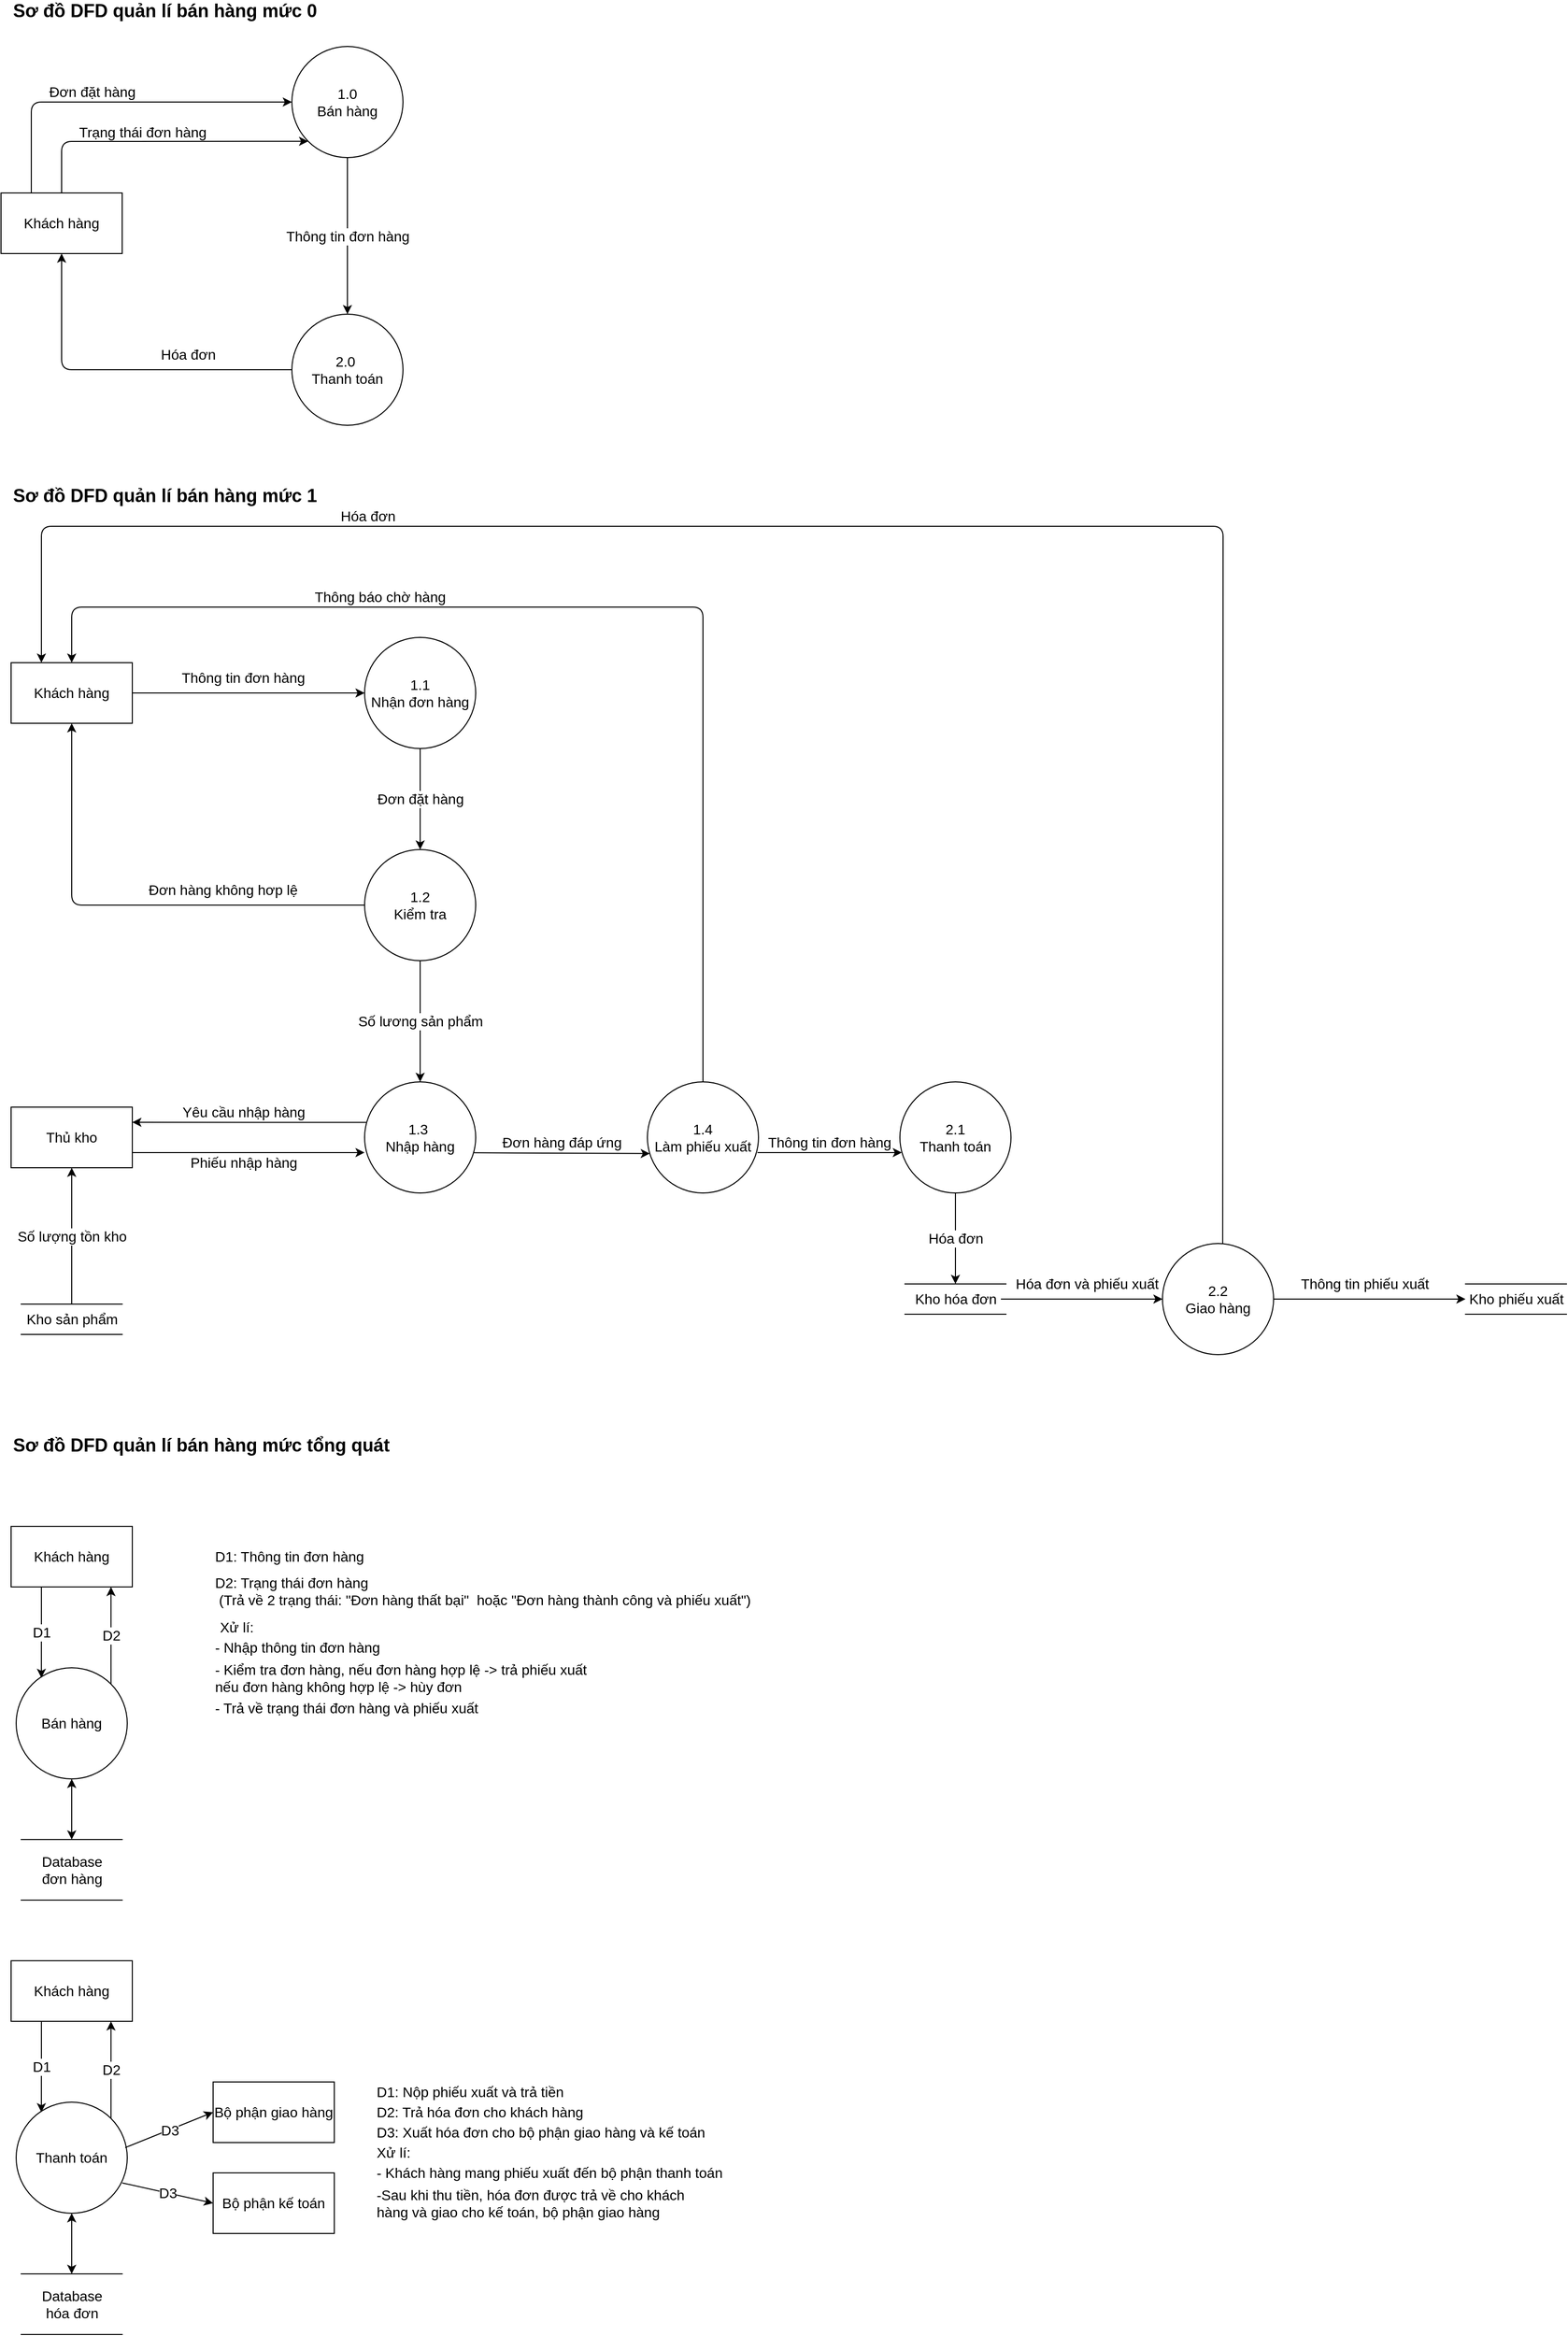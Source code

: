 <mxfile version="13.9.1" type="device"><diagram id="SB81a6gBvtMa-o3N0LPH" name="Page-1"><mxGraphModel dx="820" dy="896" grid="1" gridSize="10" guides="1" tooltips="1" connect="1" arrows="1" fold="1" page="1" pageScale="1" pageWidth="827" pageHeight="1169" math="0" shadow="0"><root><mxCell id="0"/><mxCell id="1" parent="0"/><mxCell id="79vk44RVegKVfWALuO7s-1" value="&lt;font size=&quot;1&quot;&gt;&lt;b style=&quot;font-size: 18px&quot;&gt;Sơ đồ DFD quản lí bán hàng mức 0&lt;/b&gt;&lt;/font&gt;" style="text;html=1;strokeColor=none;fillColor=none;align=left;verticalAlign=middle;whiteSpace=wrap;rounded=0;fontSize=14;" parent="1" vertex="1"><mxGeometry x="40" y="60" width="330" height="20" as="geometry"/></mxCell><mxCell id="79vk44RVegKVfWALuO7s-2" value="&lt;font style=&quot;font-size: 14px&quot;&gt;Khách hàng&lt;/font&gt;" style="rounded=0;whiteSpace=wrap;html=1;fontSize=14;" parent="1" vertex="1"><mxGeometry x="30" y="250" width="120" height="60" as="geometry"/></mxCell><mxCell id="79vk44RVegKVfWALuO7s-12" value="&lt;span style=&quot;font-size: 14px&quot;&gt;1.0&lt;/span&gt;&lt;br style=&quot;font-size: 14px&quot;&gt;Bán hàng" style="ellipse;whiteSpace=wrap;html=1;aspect=fixed;fontSize=14;" parent="1" vertex="1"><mxGeometry x="318" y="105" width="110" height="110" as="geometry"/></mxCell><mxCell id="79vk44RVegKVfWALuO7s-13" value="2.0&amp;nbsp;&lt;br style=&quot;font-size: 14px;&quot;&gt;Thanh toán" style="ellipse;whiteSpace=wrap;html=1;aspect=fixed;fontSize=14;" parent="1" vertex="1"><mxGeometry x="318" y="370" width="110" height="110" as="geometry"/></mxCell><mxCell id="79vk44RVegKVfWALuO7s-15" value="" style="endArrow=classic;html=1;fontSize=14;entryX=0;entryY=0.5;entryDx=0;entryDy=0;exitX=0.25;exitY=0;exitDx=0;exitDy=0;" parent="1" source="79vk44RVegKVfWALuO7s-2" target="79vk44RVegKVfWALuO7s-12" edge="1"><mxGeometry width="50" height="50" relative="1" as="geometry"><mxPoint x="160" y="210" as="sourcePoint"/><mxPoint x="210" y="160" as="targetPoint"/><Array as="points"><mxPoint x="60" y="160"/></Array></mxGeometry></mxCell><mxCell id="79vk44RVegKVfWALuO7s-41" value="&lt;font size=&quot;1&quot;&gt;&lt;b style=&quot;font-size: 18px&quot;&gt;Sơ đồ DFD quản lí bán hàng mức 1&lt;/b&gt;&lt;/font&gt;" style="text;html=1;strokeColor=none;fillColor=none;align=left;verticalAlign=middle;whiteSpace=wrap;rounded=0;fontSize=14;" parent="1" vertex="1"><mxGeometry x="40" y="540" width="320" height="20" as="geometry"/></mxCell><mxCell id="79vk44RVegKVfWALuO7s-42" value="Khách hàng" style="rounded=0;whiteSpace=wrap;html=1;fontSize=14;" parent="1" vertex="1"><mxGeometry x="40" y="715" width="120" height="60" as="geometry"/></mxCell><mxCell id="79vk44RVegKVfWALuO7s-43" value="1.1&lt;br style=&quot;font-size: 14px&quot;&gt;Nhận đơn hàng" style="ellipse;whiteSpace=wrap;html=1;aspect=fixed;fontSize=14;" parent="1" vertex="1"><mxGeometry x="390" y="690" width="110" height="110" as="geometry"/></mxCell><mxCell id="79vk44RVegKVfWALuO7s-44" value="1.2&lt;br style=&quot;font-size: 14px&quot;&gt;Kiểm tra" style="ellipse;whiteSpace=wrap;html=1;aspect=fixed;fontSize=14;" parent="1" vertex="1"><mxGeometry x="390" y="900" width="110" height="110" as="geometry"/></mxCell><mxCell id="79vk44RVegKVfWALuO7s-54" value="" style="endArrow=classic;html=1;fontSize=14;exitX=0;exitY=0.5;exitDx=0;exitDy=0;entryX=0.5;entryY=1;entryDx=0;entryDy=0;" parent="1" source="79vk44RVegKVfWALuO7s-44" target="79vk44RVegKVfWALuO7s-42" edge="1"><mxGeometry width="50" height="50" relative="1" as="geometry"><mxPoint x="320" y="1000" as="sourcePoint"/><mxPoint x="100" y="780" as="targetPoint"/><Array as="points"><mxPoint x="100" y="955"/></Array></mxGeometry></mxCell><mxCell id="79vk44RVegKVfWALuO7s-58" value="1.3&amp;nbsp;&lt;br style=&quot;font-size: 14px&quot;&gt;Nhập hàng" style="ellipse;whiteSpace=wrap;html=1;aspect=fixed;fontSize=14;" parent="1" vertex="1"><mxGeometry x="390" y="1130" width="110" height="110" as="geometry"/></mxCell><mxCell id="79vk44RVegKVfWALuO7s-68" value="Thông tin đơn hàng" style="text;html=1;strokeColor=none;fillColor=none;align=center;verticalAlign=middle;whiteSpace=wrap;rounded=0;fontSize=14;" parent="1" vertex="1"><mxGeometry x="170" y="720" width="200" height="20" as="geometry"/></mxCell><mxCell id="79vk44RVegKVfWALuO7s-69" value="Đơn hàng không hơp lệ" style="text;html=1;strokeColor=none;fillColor=none;align=center;verticalAlign=middle;whiteSpace=wrap;rounded=0;fontSize=14;" parent="1" vertex="1"><mxGeometry x="120" y="930" width="260" height="20" as="geometry"/></mxCell><mxCell id="79vk44RVegKVfWALuO7s-73" value="Phiếu nhập hàng" style="text;html=1;align=center;verticalAlign=middle;resizable=0;points=[];autosize=1;fontSize=14;" parent="1" vertex="1"><mxGeometry x="210" y="1200" width="120" height="20" as="geometry"/></mxCell><mxCell id="21mMY-tJ7WP2h4E-XqsU-1" value="Đơn đặt hàng" style="text;html=1;align=center;verticalAlign=middle;resizable=0;points=[];autosize=1;fontSize=14;" vertex="1" parent="1"><mxGeometry x="70" y="140" width="100" height="20" as="geometry"/></mxCell><mxCell id="21mMY-tJ7WP2h4E-XqsU-4" value="" style="endArrow=classic;html=1;fontSize=14;exitX=0.5;exitY=0;exitDx=0;exitDy=0;entryX=0;entryY=1;entryDx=0;entryDy=0;" edge="1" parent="1" source="79vk44RVegKVfWALuO7s-2" target="79vk44RVegKVfWALuO7s-12"><mxGeometry width="50" height="50" relative="1" as="geometry"><mxPoint x="120" y="240" as="sourcePoint"/><mxPoint x="170" y="190" as="targetPoint"/><Array as="points"><mxPoint x="90" y="199"/></Array></mxGeometry></mxCell><mxCell id="21mMY-tJ7WP2h4E-XqsU-5" value="Trạng thái đơn hàng" style="text;html=1;align=center;verticalAlign=middle;resizable=0;points=[];autosize=1;fontSize=14;" vertex="1" parent="1"><mxGeometry x="100" y="180" width="140" height="20" as="geometry"/></mxCell><mxCell id="21mMY-tJ7WP2h4E-XqsU-10" value="" style="endArrow=classic;html=1;fontSize=14;exitX=0.5;exitY=1;exitDx=0;exitDy=0;entryX=0.5;entryY=0;entryDx=0;entryDy=0;" edge="1" parent="1" source="79vk44RVegKVfWALuO7s-12" target="79vk44RVegKVfWALuO7s-13"><mxGeometry relative="1" as="geometry"><mxPoint x="370" y="300" as="sourcePoint"/><mxPoint x="470" y="300" as="targetPoint"/></mxGeometry></mxCell><mxCell id="21mMY-tJ7WP2h4E-XqsU-11" value="&lt;font style=&quot;font-size: 14px&quot;&gt;Thông tin đơn hàng&lt;/font&gt;" style="edgeLabel;resizable=0;html=1;align=center;verticalAlign=middle;fontSize=14;" connectable="0" vertex="1" parent="21mMY-tJ7WP2h4E-XqsU-10"><mxGeometry relative="1" as="geometry"/></mxCell><mxCell id="21mMY-tJ7WP2h4E-XqsU-12" value="" style="endArrow=classic;html=1;fontSize=14;exitX=0;exitY=0.5;exitDx=0;exitDy=0;entryX=0.5;entryY=1;entryDx=0;entryDy=0;" edge="1" parent="1" source="79vk44RVegKVfWALuO7s-13" target="79vk44RVegKVfWALuO7s-2"><mxGeometry width="50" height="50" relative="1" as="geometry"><mxPoint x="190" y="460" as="sourcePoint"/><mxPoint x="240" y="410" as="targetPoint"/><Array as="points"><mxPoint x="90" y="425"/></Array></mxGeometry></mxCell><mxCell id="21mMY-tJ7WP2h4E-XqsU-13" value="Hóa đơn" style="text;html=1;align=center;verticalAlign=middle;resizable=0;points=[];autosize=1;fontSize=14;" vertex="1" parent="1"><mxGeometry x="180" y="400" width="70" height="20" as="geometry"/></mxCell><mxCell id="21mMY-tJ7WP2h4E-XqsU-14" value="" style="endArrow=classic;html=1;fontSize=14;exitX=1;exitY=0.5;exitDx=0;exitDy=0;entryX=0;entryY=0.5;entryDx=0;entryDy=0;" edge="1" parent="1" source="79vk44RVegKVfWALuO7s-42" target="79vk44RVegKVfWALuO7s-43"><mxGeometry width="50" height="50" relative="1" as="geometry"><mxPoint x="240" y="790" as="sourcePoint"/><mxPoint x="290" y="740" as="targetPoint"/></mxGeometry></mxCell><mxCell id="21mMY-tJ7WP2h4E-XqsU-19" value="1.4&lt;br&gt;Làm phiếu xuất" style="ellipse;whiteSpace=wrap;html=1;aspect=fixed;fontSize=14;" vertex="1" parent="1"><mxGeometry x="670" y="1130" width="110" height="110" as="geometry"/></mxCell><mxCell id="21mMY-tJ7WP2h4E-XqsU-20" value="Thủ kho" style="rounded=0;whiteSpace=wrap;html=1;fontSize=14;" vertex="1" parent="1"><mxGeometry x="40" y="1155" width="120" height="60" as="geometry"/></mxCell><mxCell id="21mMY-tJ7WP2h4E-XqsU-21" value="" style="endArrow=classic;html=1;fontSize=14;exitX=1;exitY=0.75;exitDx=0;exitDy=0;entryX=0;entryY=0.636;entryDx=0;entryDy=0;entryPerimeter=0;" edge="1" parent="1" source="21mMY-tJ7WP2h4E-XqsU-20" target="79vk44RVegKVfWALuO7s-58"><mxGeometry width="50" height="50" relative="1" as="geometry"><mxPoint x="220" y="1250" as="sourcePoint"/><mxPoint x="270" y="1200" as="targetPoint"/></mxGeometry></mxCell><mxCell id="21mMY-tJ7WP2h4E-XqsU-24" value="" style="endArrow=classic;html=1;fontSize=14;exitX=0.015;exitY=0.365;exitDx=0;exitDy=0;exitPerimeter=0;entryX=1;entryY=0.25;entryDx=0;entryDy=0;" edge="1" parent="1" source="79vk44RVegKVfWALuO7s-58" target="21mMY-tJ7WP2h4E-XqsU-20"><mxGeometry width="50" height="50" relative="1" as="geometry"><mxPoint x="318" y="1190" as="sourcePoint"/><mxPoint x="368" y="1140" as="targetPoint"/></mxGeometry></mxCell><mxCell id="21mMY-tJ7WP2h4E-XqsU-25" value="Yêu cầu nhập hàng" style="text;html=1;align=center;verticalAlign=middle;resizable=0;points=[];autosize=1;fontSize=14;" vertex="1" parent="1"><mxGeometry x="200" y="1150" width="140" height="20" as="geometry"/></mxCell><mxCell id="21mMY-tJ7WP2h4E-XqsU-26" value="Kho sản phẩm" style="html=1;dashed=0;whitespace=wrap;shape=partialRectangle;right=0;left=0;fontSize=14;" vertex="1" parent="1"><mxGeometry x="50" y="1350" width="100" height="30" as="geometry"/></mxCell><mxCell id="21mMY-tJ7WP2h4E-XqsU-27" value="" style="endArrow=classic;html=1;fontSize=14;exitX=0.5;exitY=0;exitDx=0;exitDy=0;entryX=0.5;entryY=1;entryDx=0;entryDy=0;" edge="1" parent="1" source="21mMY-tJ7WP2h4E-XqsU-26" target="21mMY-tJ7WP2h4E-XqsU-20"><mxGeometry relative="1" as="geometry"><mxPoint x="80" y="1310" as="sourcePoint"/><mxPoint x="170" y="1300" as="targetPoint"/></mxGeometry></mxCell><mxCell id="21mMY-tJ7WP2h4E-XqsU-28" value="&lt;font style=&quot;font-size: 14px&quot;&gt;Số lượng tồn kho&lt;/font&gt;" style="edgeLabel;resizable=0;html=1;align=center;verticalAlign=middle;fontSize=14;" connectable="0" vertex="1" parent="21mMY-tJ7WP2h4E-XqsU-27"><mxGeometry relative="1" as="geometry"/></mxCell><mxCell id="21mMY-tJ7WP2h4E-XqsU-29" value="" style="endArrow=classic;html=1;fontSize=14;exitX=0.5;exitY=1;exitDx=0;exitDy=0;entryX=0.5;entryY=0;entryDx=0;entryDy=0;" edge="1" parent="1" source="79vk44RVegKVfWALuO7s-43" target="79vk44RVegKVfWALuO7s-44"><mxGeometry relative="1" as="geometry"><mxPoint x="440" y="850" as="sourcePoint"/><mxPoint x="540" y="850" as="targetPoint"/></mxGeometry></mxCell><mxCell id="21mMY-tJ7WP2h4E-XqsU-30" value="Đơn đặt hàng" style="edgeLabel;resizable=0;html=1;align=center;verticalAlign=middle;fontSize=14;" connectable="0" vertex="1" parent="21mMY-tJ7WP2h4E-XqsU-29"><mxGeometry relative="1" as="geometry"/></mxCell><mxCell id="21mMY-tJ7WP2h4E-XqsU-31" value="" style="endArrow=classic;html=1;fontSize=14;exitX=0.5;exitY=1;exitDx=0;exitDy=0;entryX=0.5;entryY=0;entryDx=0;entryDy=0;" edge="1" parent="1" source="79vk44RVegKVfWALuO7s-44" target="79vk44RVegKVfWALuO7s-58"><mxGeometry relative="1" as="geometry"><mxPoint x="480" y="1080" as="sourcePoint"/><mxPoint x="580" y="1080" as="targetPoint"/></mxGeometry></mxCell><mxCell id="21mMY-tJ7WP2h4E-XqsU-32" value="Số lương sản phẩm" style="edgeLabel;resizable=0;html=1;align=center;verticalAlign=middle;fontSize=14;" connectable="0" vertex="1" parent="21mMY-tJ7WP2h4E-XqsU-31"><mxGeometry relative="1" as="geometry"/></mxCell><mxCell id="21mMY-tJ7WP2h4E-XqsU-33" value="" style="endArrow=classic;html=1;fontSize=14;exitX=0.983;exitY=0.638;exitDx=0;exitDy=0;exitPerimeter=0;entryX=0.022;entryY=0.645;entryDx=0;entryDy=0;entryPerimeter=0;" edge="1" parent="1" source="79vk44RVegKVfWALuO7s-58" target="21mMY-tJ7WP2h4E-XqsU-19"><mxGeometry width="50" height="50" relative="1" as="geometry"><mxPoint x="530" y="1190" as="sourcePoint"/><mxPoint x="671" y="1201" as="targetPoint"/></mxGeometry></mxCell><mxCell id="21mMY-tJ7WP2h4E-XqsU-34" value="Đơn hàng đáp ứng" style="text;html=1;align=center;verticalAlign=middle;resizable=0;points=[];autosize=1;fontSize=14;" vertex="1" parent="1"><mxGeometry x="520" y="1180" width="130" height="20" as="geometry"/></mxCell><mxCell id="21mMY-tJ7WP2h4E-XqsU-36" value="2.1&lt;br&gt;Thanh toán" style="ellipse;whiteSpace=wrap;html=1;aspect=fixed;fontSize=14;" vertex="1" parent="1"><mxGeometry x="920" y="1130" width="110" height="110" as="geometry"/></mxCell><mxCell id="21mMY-tJ7WP2h4E-XqsU-37" value="" style="endArrow=classic;html=1;fontSize=14;exitX=0.991;exitY=0.636;exitDx=0;exitDy=0;exitPerimeter=0;entryX=0.018;entryY=0.636;entryDx=0;entryDy=0;entryPerimeter=0;" edge="1" parent="1" source="21mMY-tJ7WP2h4E-XqsU-19" target="21mMY-tJ7WP2h4E-XqsU-36"><mxGeometry width="50" height="50" relative="1" as="geometry"><mxPoint x="800" y="1250" as="sourcePoint"/><mxPoint x="850" y="1200" as="targetPoint"/></mxGeometry></mxCell><mxCell id="21mMY-tJ7WP2h4E-XqsU-38" value="Thông tin đơn hàng" style="text;html=1;align=center;verticalAlign=middle;resizable=0;points=[];autosize=1;fontSize=14;" vertex="1" parent="1"><mxGeometry x="780" y="1180" width="140" height="20" as="geometry"/></mxCell><mxCell id="21mMY-tJ7WP2h4E-XqsU-40" value="Kho hóa đơn" style="html=1;dashed=0;whitespace=wrap;shape=partialRectangle;right=0;left=0;fontSize=14;" vertex="1" parent="1"><mxGeometry x="925" y="1330" width="100" height="30" as="geometry"/></mxCell><mxCell id="21mMY-tJ7WP2h4E-XqsU-41" value="" style="endArrow=classic;html=1;fontSize=14;exitX=0.5;exitY=1;exitDx=0;exitDy=0;entryX=0.5;entryY=0;entryDx=0;entryDy=0;" edge="1" parent="1" source="21mMY-tJ7WP2h4E-XqsU-36" target="21mMY-tJ7WP2h4E-XqsU-40"><mxGeometry relative="1" as="geometry"><mxPoint x="990" y="1280" as="sourcePoint"/><mxPoint x="1090" y="1280" as="targetPoint"/></mxGeometry></mxCell><mxCell id="21mMY-tJ7WP2h4E-XqsU-42" value="&lt;font style=&quot;font-size: 14px&quot;&gt;Hóa đơn&lt;/font&gt;" style="edgeLabel;resizable=0;html=1;align=center;verticalAlign=middle;" connectable="0" vertex="1" parent="21mMY-tJ7WP2h4E-XqsU-41"><mxGeometry relative="1" as="geometry"/></mxCell><mxCell id="21mMY-tJ7WP2h4E-XqsU-44" value="2.2&lt;br&gt;Giao hàng" style="ellipse;whiteSpace=wrap;html=1;aspect=fixed;fontSize=14;" vertex="1" parent="1"><mxGeometry x="1180" y="1290" width="110" height="110" as="geometry"/></mxCell><mxCell id="21mMY-tJ7WP2h4E-XqsU-45" value="Kho phiếu xuất" style="html=1;dashed=0;whitespace=wrap;shape=partialRectangle;right=0;left=0;fontSize=14;" vertex="1" parent="1"><mxGeometry x="1480" y="1330" width="100" height="30" as="geometry"/></mxCell><mxCell id="21mMY-tJ7WP2h4E-XqsU-46" value="" style="endArrow=classic;html=1;fontSize=14;entryX=0;entryY=0.5;entryDx=0;entryDy=0;" edge="1" parent="1" target="21mMY-tJ7WP2h4E-XqsU-44"><mxGeometry width="50" height="50" relative="1" as="geometry"><mxPoint x="1020" y="1345" as="sourcePoint"/><mxPoint x="1090" y="1330" as="targetPoint"/></mxGeometry></mxCell><mxCell id="21mMY-tJ7WP2h4E-XqsU-47" value="Hóa đơn và phiếu xuất" style="text;html=1;align=center;verticalAlign=middle;resizable=0;points=[];autosize=1;fontSize=14;" vertex="1" parent="1"><mxGeometry x="1025" y="1320" width="160" height="20" as="geometry"/></mxCell><mxCell id="21mMY-tJ7WP2h4E-XqsU-48" value="" style="endArrow=classic;html=1;fontSize=14;exitX=1;exitY=0.5;exitDx=0;exitDy=0;entryX=0;entryY=0.5;entryDx=0;entryDy=0;" edge="1" parent="1" source="21mMY-tJ7WP2h4E-XqsU-44" target="21mMY-tJ7WP2h4E-XqsU-45"><mxGeometry width="50" height="50" relative="1" as="geometry"><mxPoint x="1340" y="1380" as="sourcePoint"/><mxPoint x="1390" y="1330" as="targetPoint"/></mxGeometry></mxCell><mxCell id="21mMY-tJ7WP2h4E-XqsU-50" value="Thông tin phiếu xuất" style="text;html=1;align=center;verticalAlign=middle;resizable=0;points=[];autosize=1;fontSize=14;" vertex="1" parent="1"><mxGeometry x="1310" y="1320" width="140" height="20" as="geometry"/></mxCell><mxCell id="21mMY-tJ7WP2h4E-XqsU-51" value="" style="endArrow=classic;html=1;fontSize=14;exitX=0.5;exitY=0;exitDx=0;exitDy=0;entryX=0.5;entryY=0;entryDx=0;entryDy=0;" edge="1" parent="1" source="21mMY-tJ7WP2h4E-XqsU-19" target="79vk44RVegKVfWALuO7s-42"><mxGeometry width="50" height="50" relative="1" as="geometry"><mxPoint x="690" y="930" as="sourcePoint"/><mxPoint x="680" y="600" as="targetPoint"/><Array as="points"><mxPoint x="725" y="660"/><mxPoint x="100" y="660"/></Array></mxGeometry></mxCell><mxCell id="21mMY-tJ7WP2h4E-XqsU-52" value="" style="endArrow=classic;html=1;fontSize=14;entryX=0.25;entryY=0;entryDx=0;entryDy=0;exitX=0.542;exitY=0.004;exitDx=0;exitDy=0;exitPerimeter=0;" edge="1" parent="1" source="21mMY-tJ7WP2h4E-XqsU-44" target="79vk44RVegKVfWALuO7s-42"><mxGeometry width="50" height="50" relative="1" as="geometry"><mxPoint x="1240" y="1280" as="sourcePoint"/><mxPoint x="120" y="590" as="targetPoint"/><Array as="points"><mxPoint x="1240" y="580"/><mxPoint x="70" y="580"/></Array></mxGeometry></mxCell><mxCell id="21mMY-tJ7WP2h4E-XqsU-53" value="Thông báo chờ hàng" style="text;html=1;align=center;verticalAlign=middle;resizable=0;points=[];autosize=1;fontSize=14;" vertex="1" parent="1"><mxGeometry x="330" y="640" width="150" height="20" as="geometry"/></mxCell><mxCell id="21mMY-tJ7WP2h4E-XqsU-54" value="Hóa đơn" style="text;html=1;align=center;verticalAlign=middle;resizable=0;points=[];autosize=1;fontSize=14;" vertex="1" parent="1"><mxGeometry x="358" y="560" width="70" height="20" as="geometry"/></mxCell><mxCell id="21mMY-tJ7WP2h4E-XqsU-56" value="Khách hàng" style="rounded=0;whiteSpace=wrap;html=1;fontSize=14;" vertex="1" parent="1"><mxGeometry x="40" y="1570" width="120" height="60" as="geometry"/></mxCell><mxCell id="21mMY-tJ7WP2h4E-XqsU-57" value="&lt;font style=&quot;font-size: 18px&quot;&gt;Sơ đồ DFD quản lí bán hàng mức tổng quát&lt;/font&gt;" style="text;html=1;strokeColor=none;fillColor=none;align=left;verticalAlign=middle;whiteSpace=wrap;rounded=0;fontSize=14;fontStyle=1" vertex="1" parent="1"><mxGeometry x="40" y="1480" width="400" height="20" as="geometry"/></mxCell><mxCell id="21mMY-tJ7WP2h4E-XqsU-58" value="Bán hàng" style="ellipse;whiteSpace=wrap;html=1;aspect=fixed;fontSize=14;align=center;" vertex="1" parent="1"><mxGeometry x="45" y="1710" width="110" height="110" as="geometry"/></mxCell><mxCell id="21mMY-tJ7WP2h4E-XqsU-60" value="" style="endArrow=classic;html=1;fontSize=14;exitX=1;exitY=0;exitDx=0;exitDy=0;entryX=0.824;entryY=1;entryDx=0;entryDy=0;entryPerimeter=0;" edge="1" parent="1" source="21mMY-tJ7WP2h4E-XqsU-58" target="21mMY-tJ7WP2h4E-XqsU-56"><mxGeometry relative="1" as="geometry"><mxPoint x="130" y="1690" as="sourcePoint"/><mxPoint x="230" y="1690" as="targetPoint"/></mxGeometry></mxCell><mxCell id="21mMY-tJ7WP2h4E-XqsU-61" value="D2" style="edgeLabel;resizable=0;html=1;align=center;verticalAlign=middle;fontSize=14;" connectable="0" vertex="1" parent="21mMY-tJ7WP2h4E-XqsU-60"><mxGeometry relative="1" as="geometry"/></mxCell><mxCell id="21mMY-tJ7WP2h4E-XqsU-62" value="" style="endArrow=classic;html=1;fontSize=14;exitX=0.25;exitY=1;exitDx=0;exitDy=0;entryX=0.227;entryY=0.091;entryDx=0;entryDy=0;entryPerimeter=0;" edge="1" parent="1" source="21mMY-tJ7WP2h4E-XqsU-56" target="21mMY-tJ7WP2h4E-XqsU-58"><mxGeometry relative="1" as="geometry"><mxPoint x="20" y="1670" as="sourcePoint"/><mxPoint x="120" y="1670" as="targetPoint"/></mxGeometry></mxCell><mxCell id="21mMY-tJ7WP2h4E-XqsU-63" value="D1" style="edgeLabel;resizable=0;html=1;align=center;verticalAlign=middle;fontSize=14;" connectable="0" vertex="1" parent="21mMY-tJ7WP2h4E-XqsU-62"><mxGeometry relative="1" as="geometry"/></mxCell><mxCell id="21mMY-tJ7WP2h4E-XqsU-64" value="" style="endArrow=classic;startArrow=classic;html=1;fontSize=14;entryX=0.5;entryY=1;entryDx=0;entryDy=0;exitX=0.5;exitY=0;exitDx=0;exitDy=0;" edge="1" parent="1" source="21mMY-tJ7WP2h4E-XqsU-65" target="21mMY-tJ7WP2h4E-XqsU-58"><mxGeometry width="50" height="50" relative="1" as="geometry"><mxPoint x="70" y="1920" as="sourcePoint"/><mxPoint x="120" y="1870" as="targetPoint"/></mxGeometry></mxCell><mxCell id="21mMY-tJ7WP2h4E-XqsU-65" value="Database&lt;br&gt;đơn hàng" style="html=1;dashed=0;whitespace=wrap;shape=partialRectangle;right=0;left=0;fontSize=14;align=center;" vertex="1" parent="1"><mxGeometry x="50" y="1880" width="100" height="60" as="geometry"/></mxCell><mxCell id="21mMY-tJ7WP2h4E-XqsU-67" value="D1: Thông tin đơn hàng" style="text;html=1;align=left;verticalAlign=middle;resizable=0;points=[];autosize=1;fontSize=14;" vertex="1" parent="1"><mxGeometry x="240" y="1590" width="160" height="20" as="geometry"/></mxCell><mxCell id="21mMY-tJ7WP2h4E-XqsU-68" value="D2: Trạng thái đơn hàng&lt;br&gt;&amp;nbsp;(Trả về 2 trạng thái: &quot;Đơn hàng thất bại&quot;&amp;nbsp; hoặc &quot;Đơn hàng thành công và phiếu xuất&quot;)" style="text;html=1;align=left;verticalAlign=middle;resizable=0;points=[];autosize=1;fontSize=14;" vertex="1" parent="1"><mxGeometry x="240" y="1614" width="550" height="40" as="geometry"/></mxCell><mxCell id="21mMY-tJ7WP2h4E-XqsU-69" value="Xử lí:&amp;nbsp;" style="text;html=1;align=center;verticalAlign=middle;resizable=0;points=[];autosize=1;fontSize=14;" vertex="1" parent="1"><mxGeometry x="240" y="1660" width="50" height="20" as="geometry"/></mxCell><mxCell id="21mMY-tJ7WP2h4E-XqsU-71" value="- Nhập thông tin đơn hàng" style="text;html=1;align=left;verticalAlign=middle;resizable=0;points=[];autosize=1;fontSize=14;" vertex="1" parent="1"><mxGeometry x="240" y="1680" width="180" height="20" as="geometry"/></mxCell><mxCell id="21mMY-tJ7WP2h4E-XqsU-72" value="- Kiểm tra đơn hàng, nếu đơn hàng hợp lệ -&amp;gt; trả phiếu xuất&lt;br&gt;&lt;div style=&quot;&quot;&gt;&lt;span&gt;nếu đơn hàng không hợp lệ -&amp;gt; hùy đơn&lt;/span&gt;&lt;/div&gt;" style="text;html=1;align=left;verticalAlign=middle;resizable=0;points=[];autosize=1;fontSize=14;" vertex="1" parent="1"><mxGeometry x="240" y="1700" width="380" height="40" as="geometry"/></mxCell><mxCell id="21mMY-tJ7WP2h4E-XqsU-73" value="- Trả về trạng thái đơn hàng và phiếu xuất" style="text;html=1;align=left;verticalAlign=middle;resizable=0;points=[];autosize=1;fontSize=14;" vertex="1" parent="1"><mxGeometry x="240" y="1740" width="280" height="20" as="geometry"/></mxCell><mxCell id="21mMY-tJ7WP2h4E-XqsU-85" value="Khách hàng" style="rounded=0;whiteSpace=wrap;html=1;fontSize=14;" vertex="1" parent="1"><mxGeometry x="40" y="2000" width="120" height="60" as="geometry"/></mxCell><mxCell id="21mMY-tJ7WP2h4E-XqsU-86" value="Thanh toán" style="ellipse;whiteSpace=wrap;html=1;aspect=fixed;fontSize=14;align=center;" vertex="1" parent="1"><mxGeometry x="45" y="2140" width="110" height="110" as="geometry"/></mxCell><mxCell id="21mMY-tJ7WP2h4E-XqsU-87" value="" style="endArrow=classic;html=1;fontSize=14;exitX=1;exitY=0;exitDx=0;exitDy=0;entryX=0.824;entryY=1;entryDx=0;entryDy=0;entryPerimeter=0;" edge="1" parent="1" source="21mMY-tJ7WP2h4E-XqsU-86" target="21mMY-tJ7WP2h4E-XqsU-85"><mxGeometry relative="1" as="geometry"><mxPoint x="130" y="2120" as="sourcePoint"/><mxPoint x="230" y="2120" as="targetPoint"/></mxGeometry></mxCell><mxCell id="21mMY-tJ7WP2h4E-XqsU-88" value="D2" style="edgeLabel;resizable=0;html=1;align=center;verticalAlign=middle;fontSize=14;" connectable="0" vertex="1" parent="21mMY-tJ7WP2h4E-XqsU-87"><mxGeometry relative="1" as="geometry"/></mxCell><mxCell id="21mMY-tJ7WP2h4E-XqsU-89" value="" style="endArrow=classic;html=1;fontSize=14;exitX=0.25;exitY=1;exitDx=0;exitDy=0;entryX=0.227;entryY=0.091;entryDx=0;entryDy=0;entryPerimeter=0;" edge="1" parent="1" source="21mMY-tJ7WP2h4E-XqsU-85" target="21mMY-tJ7WP2h4E-XqsU-86"><mxGeometry relative="1" as="geometry"><mxPoint x="20" y="2100" as="sourcePoint"/><mxPoint x="120" y="2100" as="targetPoint"/></mxGeometry></mxCell><mxCell id="21mMY-tJ7WP2h4E-XqsU-90" value="D1" style="edgeLabel;resizable=0;html=1;align=center;verticalAlign=middle;fontSize=14;" connectable="0" vertex="1" parent="21mMY-tJ7WP2h4E-XqsU-89"><mxGeometry relative="1" as="geometry"/></mxCell><mxCell id="21mMY-tJ7WP2h4E-XqsU-91" value="" style="endArrow=classic;startArrow=classic;html=1;fontSize=14;entryX=0.5;entryY=1;entryDx=0;entryDy=0;exitX=0.5;exitY=0;exitDx=0;exitDy=0;" edge="1" parent="1" source="21mMY-tJ7WP2h4E-XqsU-92" target="21mMY-tJ7WP2h4E-XqsU-86"><mxGeometry width="50" height="50" relative="1" as="geometry"><mxPoint x="70" y="2350" as="sourcePoint"/><mxPoint x="120" y="2300" as="targetPoint"/></mxGeometry></mxCell><mxCell id="21mMY-tJ7WP2h4E-XqsU-92" value="Database&lt;br&gt;hóa đơn" style="html=1;dashed=0;whitespace=wrap;shape=partialRectangle;right=0;left=0;fontSize=14;align=center;" vertex="1" parent="1"><mxGeometry x="50" y="2310" width="100" height="60" as="geometry"/></mxCell><mxCell id="21mMY-tJ7WP2h4E-XqsU-93" value="Bộ phận giao hàng" style="rounded=0;whiteSpace=wrap;html=1;fontSize=14;align=center;" vertex="1" parent="1"><mxGeometry x="240" y="2120" width="120" height="60" as="geometry"/></mxCell><mxCell id="21mMY-tJ7WP2h4E-XqsU-94" value="Bộ phận kế toán" style="rounded=0;whiteSpace=wrap;html=1;fontSize=14;align=center;" vertex="1" parent="1"><mxGeometry x="240" y="2210" width="120" height="60" as="geometry"/></mxCell><mxCell id="21mMY-tJ7WP2h4E-XqsU-96" value="" style="endArrow=classic;html=1;fontSize=14;entryX=0;entryY=0.5;entryDx=0;entryDy=0;exitX=0.982;exitY=0.409;exitDx=0;exitDy=0;exitPerimeter=0;" edge="1" parent="1" source="21mMY-tJ7WP2h4E-XqsU-86" target="21mMY-tJ7WP2h4E-XqsU-93"><mxGeometry relative="1" as="geometry"><mxPoint x="170" y="2180" as="sourcePoint"/><mxPoint x="270" y="2180" as="targetPoint"/></mxGeometry></mxCell><mxCell id="21mMY-tJ7WP2h4E-XqsU-97" value="D3" style="edgeLabel;resizable=0;html=1;align=center;verticalAlign=middle;fontSize=14;" connectable="0" vertex="1" parent="21mMY-tJ7WP2h4E-XqsU-96"><mxGeometry relative="1" as="geometry"/></mxCell><mxCell id="21mMY-tJ7WP2h4E-XqsU-98" value="" style="endArrow=classic;html=1;fontSize=14;entryX=0;entryY=0.5;entryDx=0;entryDy=0;exitX=0.955;exitY=0.727;exitDx=0;exitDy=0;exitPerimeter=0;" edge="1" parent="1" source="21mMY-tJ7WP2h4E-XqsU-86" target="21mMY-tJ7WP2h4E-XqsU-94"><mxGeometry relative="1" as="geometry"><mxPoint x="150" y="2230" as="sourcePoint"/><mxPoint x="250" y="2230" as="targetPoint"/></mxGeometry></mxCell><mxCell id="21mMY-tJ7WP2h4E-XqsU-99" value="&lt;font style=&quot;font-size: 14px&quot;&gt;D3&lt;/font&gt;" style="edgeLabel;resizable=0;html=1;align=center;verticalAlign=middle;" connectable="0" vertex="1" parent="21mMY-tJ7WP2h4E-XqsU-98"><mxGeometry relative="1" as="geometry"/></mxCell><mxCell id="21mMY-tJ7WP2h4E-XqsU-100" value="D1: Nộp phiếu xuất và trả tiền&amp;nbsp;" style="text;html=1;align=left;verticalAlign=middle;resizable=0;points=[];autosize=1;fontSize=14;" vertex="1" parent="1"><mxGeometry x="400" y="2120" width="200" height="20" as="geometry"/></mxCell><mxCell id="21mMY-tJ7WP2h4E-XqsU-101" value="D2: Trả hóa đơn cho khách hàng" style="text;html=1;align=left;verticalAlign=middle;resizable=0;points=[];autosize=1;fontSize=14;" vertex="1" parent="1"><mxGeometry x="400" y="2140" width="220" height="20" as="geometry"/></mxCell><mxCell id="21mMY-tJ7WP2h4E-XqsU-103" value="D3: Xuất hóa&amp;nbsp;đơn cho bộ phận giao hàng và kế toán" style="text;html=1;align=left;verticalAlign=middle;resizable=0;points=[];autosize=1;fontSize=14;" vertex="1" parent="1"><mxGeometry x="400" y="2160" width="340" height="20" as="geometry"/></mxCell><mxCell id="21mMY-tJ7WP2h4E-XqsU-104" value="Xử lí:" style="text;html=1;align=left;verticalAlign=middle;resizable=0;points=[];autosize=1;fontSize=14;" vertex="1" parent="1"><mxGeometry x="400" y="2180" width="50" height="20" as="geometry"/></mxCell><mxCell id="21mMY-tJ7WP2h4E-XqsU-105" value="- Khách hàng mang phiếu xuất đến bộ phận thanh toán" style="text;html=1;align=left;verticalAlign=middle;resizable=0;points=[];autosize=1;fontSize=14;" vertex="1" parent="1"><mxGeometry x="400" y="2200" width="360" height="20" as="geometry"/></mxCell><mxCell id="21mMY-tJ7WP2h4E-XqsU-107" value="-Sau khi thu tiền, hóa đơn được trả về cho khách hàng và giao cho kế toán, bộ phận giao hàng" style="text;html=1;strokeColor=none;fillColor=none;align=left;verticalAlign=middle;whiteSpace=wrap;rounded=0;fontSize=14;" vertex="1" parent="1"><mxGeometry x="400" y="2230" width="340" height="20" as="geometry"/></mxCell></root></mxGraphModel></diagram></mxfile>